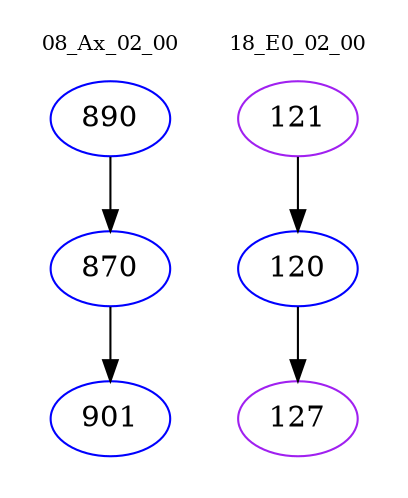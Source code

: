 digraph{
subgraph cluster_0 {
color = white
label = "08_Ax_02_00";
fontsize=10;
T0_890 [label="890", color="blue"]
T0_890 -> T0_870 [color="black"]
T0_870 [label="870", color="blue"]
T0_870 -> T0_901 [color="black"]
T0_901 [label="901", color="blue"]
}
subgraph cluster_1 {
color = white
label = "18_E0_02_00";
fontsize=10;
T1_121 [label="121", color="purple"]
T1_121 -> T1_120 [color="black"]
T1_120 [label="120", color="blue"]
T1_120 -> T1_127 [color="black"]
T1_127 [label="127", color="purple"]
}
}
